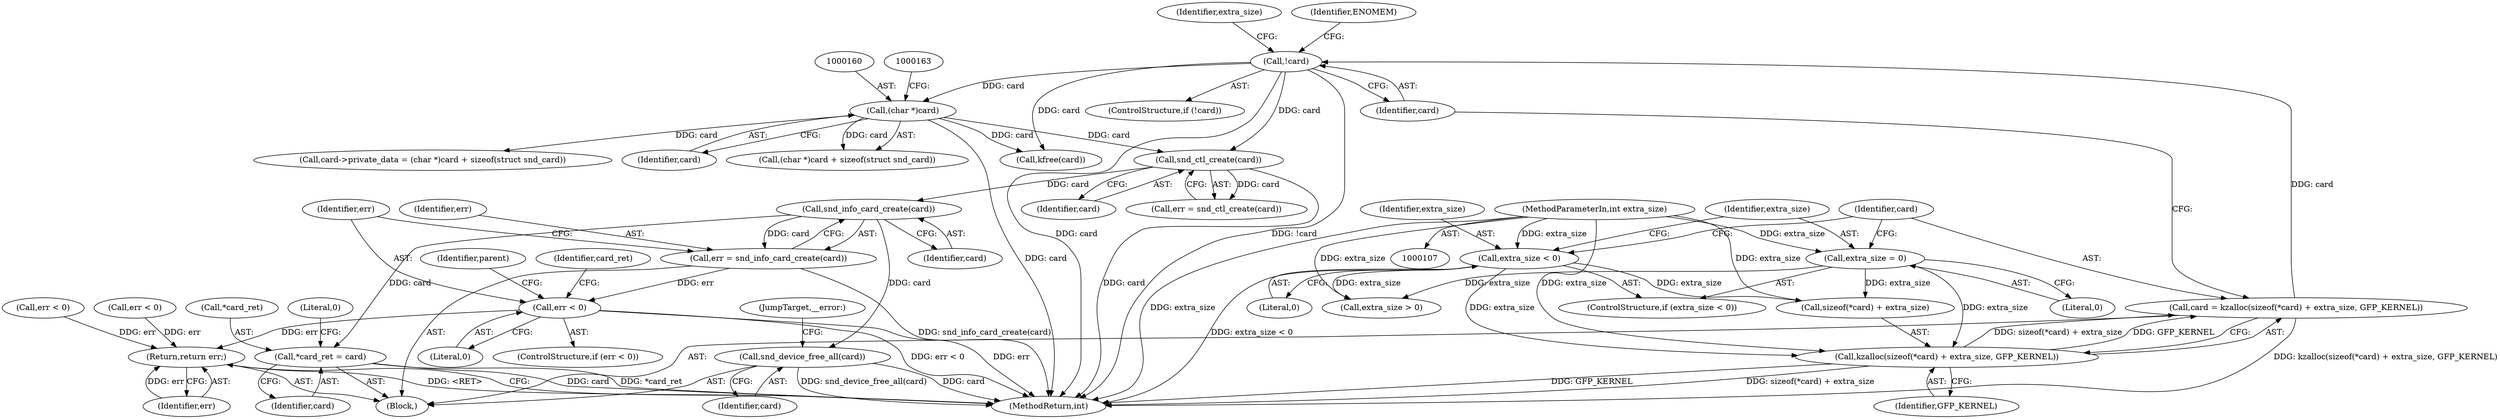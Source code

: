 digraph "0_linux_07f4d9d74a04aa7c72c5dae0ef97565f28f17b92_3@API" {
"1000390" [label="(Call,snd_info_card_create(card))"];
"1000377" [label="(Call,snd_ctl_create(card))"];
"1000145" [label="(Call,!card)"];
"1000135" [label="(Call,card = kzalloc(sizeof(*card) + extra_size, GFP_KERNEL))"];
"1000137" [label="(Call,kzalloc(sizeof(*card) + extra_size, GFP_KERNEL))"];
"1000129" [label="(Call,extra_size < 0)"];
"1000112" [label="(MethodParameterIn,int extra_size)"];
"1000132" [label="(Call,extra_size = 0)"];
"1000159" [label="(Call,(char *)card)"];
"1000388" [label="(Call,err = snd_info_card_create(card))"];
"1000393" [label="(Call,err < 0)"];
"1000416" [label="(Return,return err;)"];
"1000401" [label="(Call,*card_ret = card)"];
"1000408" [label="(Call,snd_device_free_all(card))"];
"1000133" [label="(Identifier,extra_size)"];
"1000393" [label="(Call,err < 0)"];
"1000418" [label="(MethodReturn,int)"];
"1000129" [label="(Call,extra_size < 0)"];
"1000154" [label="(Call,card->private_data = (char *)card + sizeof(struct snd_card))"];
"1000159" [label="(Call,(char *)card)"];
"1000161" [label="(Identifier,card)"];
"1000136" [label="(Identifier,card)"];
"1000128" [label="(ControlStructure,if (extra_size < 0))"];
"1000392" [label="(ControlStructure,if (err < 0))"];
"1000390" [label="(Call,snd_info_card_create(card))"];
"1000403" [label="(Identifier,card_ret)"];
"1000112" [label="(MethodParameterIn,int extra_size)"];
"1000371" [label="(Call,err < 0)"];
"1000408" [label="(Call,snd_device_free_all(card))"];
"1000404" [label="(Identifier,card)"];
"1000389" [label="(Identifier,err)"];
"1000138" [label="(Call,sizeof(*card) + extra_size)"];
"1000145" [label="(Call,!card)"];
"1000394" [label="(Identifier,err)"];
"1000378" [label="(Identifier,card)"];
"1000130" [label="(Identifier,extra_size)"];
"1000144" [label="(ControlStructure,if (!card))"];
"1000151" [label="(Call,extra_size > 0)"];
"1000152" [label="(Identifier,extra_size)"];
"1000146" [label="(Identifier,card)"];
"1000409" [label="(Identifier,card)"];
"1000114" [label="(Block,)"];
"1000135" [label="(Call,card = kzalloc(sizeof(*card) + extra_size, GFP_KERNEL))"];
"1000132" [label="(Call,extra_size = 0)"];
"1000406" [label="(Literal,0)"];
"1000149" [label="(Identifier,ENOMEM)"];
"1000402" [label="(Call,*card_ret)"];
"1000417" [label="(Identifier,err)"];
"1000380" [label="(Call,err < 0)"];
"1000158" [label="(Call,(char *)card + sizeof(struct snd_card))"];
"1000398" [label="(Identifier,parent)"];
"1000131" [label="(Literal,0)"];
"1000395" [label="(Literal,0)"];
"1000391" [label="(Identifier,card)"];
"1000410" [label="(JumpTarget,__error:)"];
"1000416" [label="(Return,return err;)"];
"1000377" [label="(Call,snd_ctl_create(card))"];
"1000375" [label="(Call,err = snd_ctl_create(card))"];
"1000388" [label="(Call,err = snd_info_card_create(card))"];
"1000134" [label="(Literal,0)"];
"1000137" [label="(Call,kzalloc(sizeof(*card) + extra_size, GFP_KERNEL))"];
"1000401" [label="(Call,*card_ret = card)"];
"1000248" [label="(Call,kfree(card))"];
"1000143" [label="(Identifier,GFP_KERNEL)"];
"1000390" -> "1000388"  [label="AST: "];
"1000390" -> "1000391"  [label="CFG: "];
"1000391" -> "1000390"  [label="AST: "];
"1000388" -> "1000390"  [label="CFG: "];
"1000390" -> "1000388"  [label="DDG: card"];
"1000377" -> "1000390"  [label="DDG: card"];
"1000390" -> "1000401"  [label="DDG: card"];
"1000390" -> "1000408"  [label="DDG: card"];
"1000377" -> "1000375"  [label="AST: "];
"1000377" -> "1000378"  [label="CFG: "];
"1000378" -> "1000377"  [label="AST: "];
"1000375" -> "1000377"  [label="CFG: "];
"1000377" -> "1000418"  [label="DDG: card"];
"1000377" -> "1000375"  [label="DDG: card"];
"1000145" -> "1000377"  [label="DDG: card"];
"1000159" -> "1000377"  [label="DDG: card"];
"1000145" -> "1000144"  [label="AST: "];
"1000145" -> "1000146"  [label="CFG: "];
"1000146" -> "1000145"  [label="AST: "];
"1000149" -> "1000145"  [label="CFG: "];
"1000152" -> "1000145"  [label="CFG: "];
"1000145" -> "1000418"  [label="DDG: !card"];
"1000145" -> "1000418"  [label="DDG: card"];
"1000135" -> "1000145"  [label="DDG: card"];
"1000145" -> "1000159"  [label="DDG: card"];
"1000145" -> "1000248"  [label="DDG: card"];
"1000135" -> "1000114"  [label="AST: "];
"1000135" -> "1000137"  [label="CFG: "];
"1000136" -> "1000135"  [label="AST: "];
"1000137" -> "1000135"  [label="AST: "];
"1000146" -> "1000135"  [label="CFG: "];
"1000135" -> "1000418"  [label="DDG: kzalloc(sizeof(*card) + extra_size, GFP_KERNEL)"];
"1000137" -> "1000135"  [label="DDG: sizeof(*card) + extra_size"];
"1000137" -> "1000135"  [label="DDG: GFP_KERNEL"];
"1000137" -> "1000143"  [label="CFG: "];
"1000138" -> "1000137"  [label="AST: "];
"1000143" -> "1000137"  [label="AST: "];
"1000137" -> "1000418"  [label="DDG: GFP_KERNEL"];
"1000137" -> "1000418"  [label="DDG: sizeof(*card) + extra_size"];
"1000129" -> "1000137"  [label="DDG: extra_size"];
"1000132" -> "1000137"  [label="DDG: extra_size"];
"1000112" -> "1000137"  [label="DDG: extra_size"];
"1000129" -> "1000128"  [label="AST: "];
"1000129" -> "1000131"  [label="CFG: "];
"1000130" -> "1000129"  [label="AST: "];
"1000131" -> "1000129"  [label="AST: "];
"1000133" -> "1000129"  [label="CFG: "];
"1000136" -> "1000129"  [label="CFG: "];
"1000129" -> "1000418"  [label="DDG: extra_size < 0"];
"1000112" -> "1000129"  [label="DDG: extra_size"];
"1000129" -> "1000138"  [label="DDG: extra_size"];
"1000129" -> "1000151"  [label="DDG: extra_size"];
"1000112" -> "1000107"  [label="AST: "];
"1000112" -> "1000418"  [label="DDG: extra_size"];
"1000112" -> "1000132"  [label="DDG: extra_size"];
"1000112" -> "1000138"  [label="DDG: extra_size"];
"1000112" -> "1000151"  [label="DDG: extra_size"];
"1000132" -> "1000128"  [label="AST: "];
"1000132" -> "1000134"  [label="CFG: "];
"1000133" -> "1000132"  [label="AST: "];
"1000134" -> "1000132"  [label="AST: "];
"1000136" -> "1000132"  [label="CFG: "];
"1000132" -> "1000138"  [label="DDG: extra_size"];
"1000132" -> "1000151"  [label="DDG: extra_size"];
"1000159" -> "1000158"  [label="AST: "];
"1000159" -> "1000161"  [label="CFG: "];
"1000160" -> "1000159"  [label="AST: "];
"1000161" -> "1000159"  [label="AST: "];
"1000163" -> "1000159"  [label="CFG: "];
"1000159" -> "1000418"  [label="DDG: card"];
"1000159" -> "1000154"  [label="DDG: card"];
"1000159" -> "1000158"  [label="DDG: card"];
"1000159" -> "1000248"  [label="DDG: card"];
"1000388" -> "1000114"  [label="AST: "];
"1000389" -> "1000388"  [label="AST: "];
"1000394" -> "1000388"  [label="CFG: "];
"1000388" -> "1000418"  [label="DDG: snd_info_card_create(card)"];
"1000388" -> "1000393"  [label="DDG: err"];
"1000393" -> "1000392"  [label="AST: "];
"1000393" -> "1000395"  [label="CFG: "];
"1000394" -> "1000393"  [label="AST: "];
"1000395" -> "1000393"  [label="AST: "];
"1000398" -> "1000393"  [label="CFG: "];
"1000403" -> "1000393"  [label="CFG: "];
"1000393" -> "1000418"  [label="DDG: err"];
"1000393" -> "1000418"  [label="DDG: err < 0"];
"1000393" -> "1000416"  [label="DDG: err"];
"1000416" -> "1000114"  [label="AST: "];
"1000416" -> "1000417"  [label="CFG: "];
"1000417" -> "1000416"  [label="AST: "];
"1000418" -> "1000416"  [label="CFG: "];
"1000416" -> "1000418"  [label="DDG: <RET>"];
"1000417" -> "1000416"  [label="DDG: err"];
"1000371" -> "1000416"  [label="DDG: err"];
"1000380" -> "1000416"  [label="DDG: err"];
"1000401" -> "1000114"  [label="AST: "];
"1000401" -> "1000404"  [label="CFG: "];
"1000402" -> "1000401"  [label="AST: "];
"1000404" -> "1000401"  [label="AST: "];
"1000406" -> "1000401"  [label="CFG: "];
"1000401" -> "1000418"  [label="DDG: card"];
"1000401" -> "1000418"  [label="DDG: *card_ret"];
"1000408" -> "1000114"  [label="AST: "];
"1000408" -> "1000409"  [label="CFG: "];
"1000409" -> "1000408"  [label="AST: "];
"1000410" -> "1000408"  [label="CFG: "];
"1000408" -> "1000418"  [label="DDG: card"];
"1000408" -> "1000418"  [label="DDG: snd_device_free_all(card)"];
}
